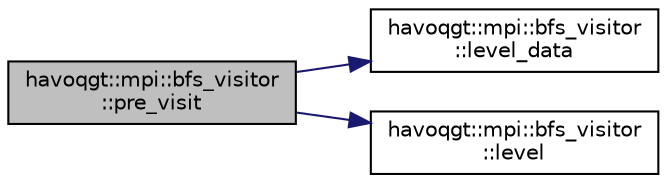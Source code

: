 digraph "havoqgt::mpi::bfs_visitor::pre_visit"
{
  edge [fontname="Helvetica",fontsize="10",labelfontname="Helvetica",labelfontsize="10"];
  node [fontname="Helvetica",fontsize="10",shape=record];
  rankdir="LR";
  Node1 [label="havoqgt::mpi::bfs_visitor\l::pre_visit",height=0.2,width=0.4,color="black", fillcolor="grey75", style="filled", fontcolor="black"];
  Node1 -> Node2 [color="midnightblue",fontsize="10",style="solid",fontname="Helvetica"];
  Node2 [label="havoqgt::mpi::bfs_visitor\l::level_data",height=0.2,width=0.4,color="black", fillcolor="white", style="filled",URL="$classhavoqgt_1_1mpi_1_1bfs__visitor.html#a8685148cf30721cf02a3225b411ab93d"];
  Node1 -> Node3 [color="midnightblue",fontsize="10",style="solid",fontname="Helvetica"];
  Node3 [label="havoqgt::mpi::bfs_visitor\l::level",height=0.2,width=0.4,color="black", fillcolor="white", style="filled",URL="$classhavoqgt_1_1mpi_1_1bfs__visitor.html#a425fd790ce6be077d9bbe3405710f298"];
}
